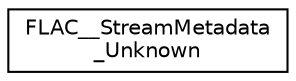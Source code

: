 digraph "Graphical Class Hierarchy"
{
 // LATEX_PDF_SIZE
  edge [fontname="Helvetica",fontsize="10",labelfontname="Helvetica",labelfontsize="10"];
  node [fontname="Helvetica",fontsize="10",shape=record];
  rankdir="LR";
  Node0 [label="FLAC__StreamMetadata\l_Unknown",height=0.2,width=0.4,color="black", fillcolor="white", style="filled",URL="$d5/dc1/structFLAC____StreamMetadata__Unknown.html",tooltip=" "];
}
